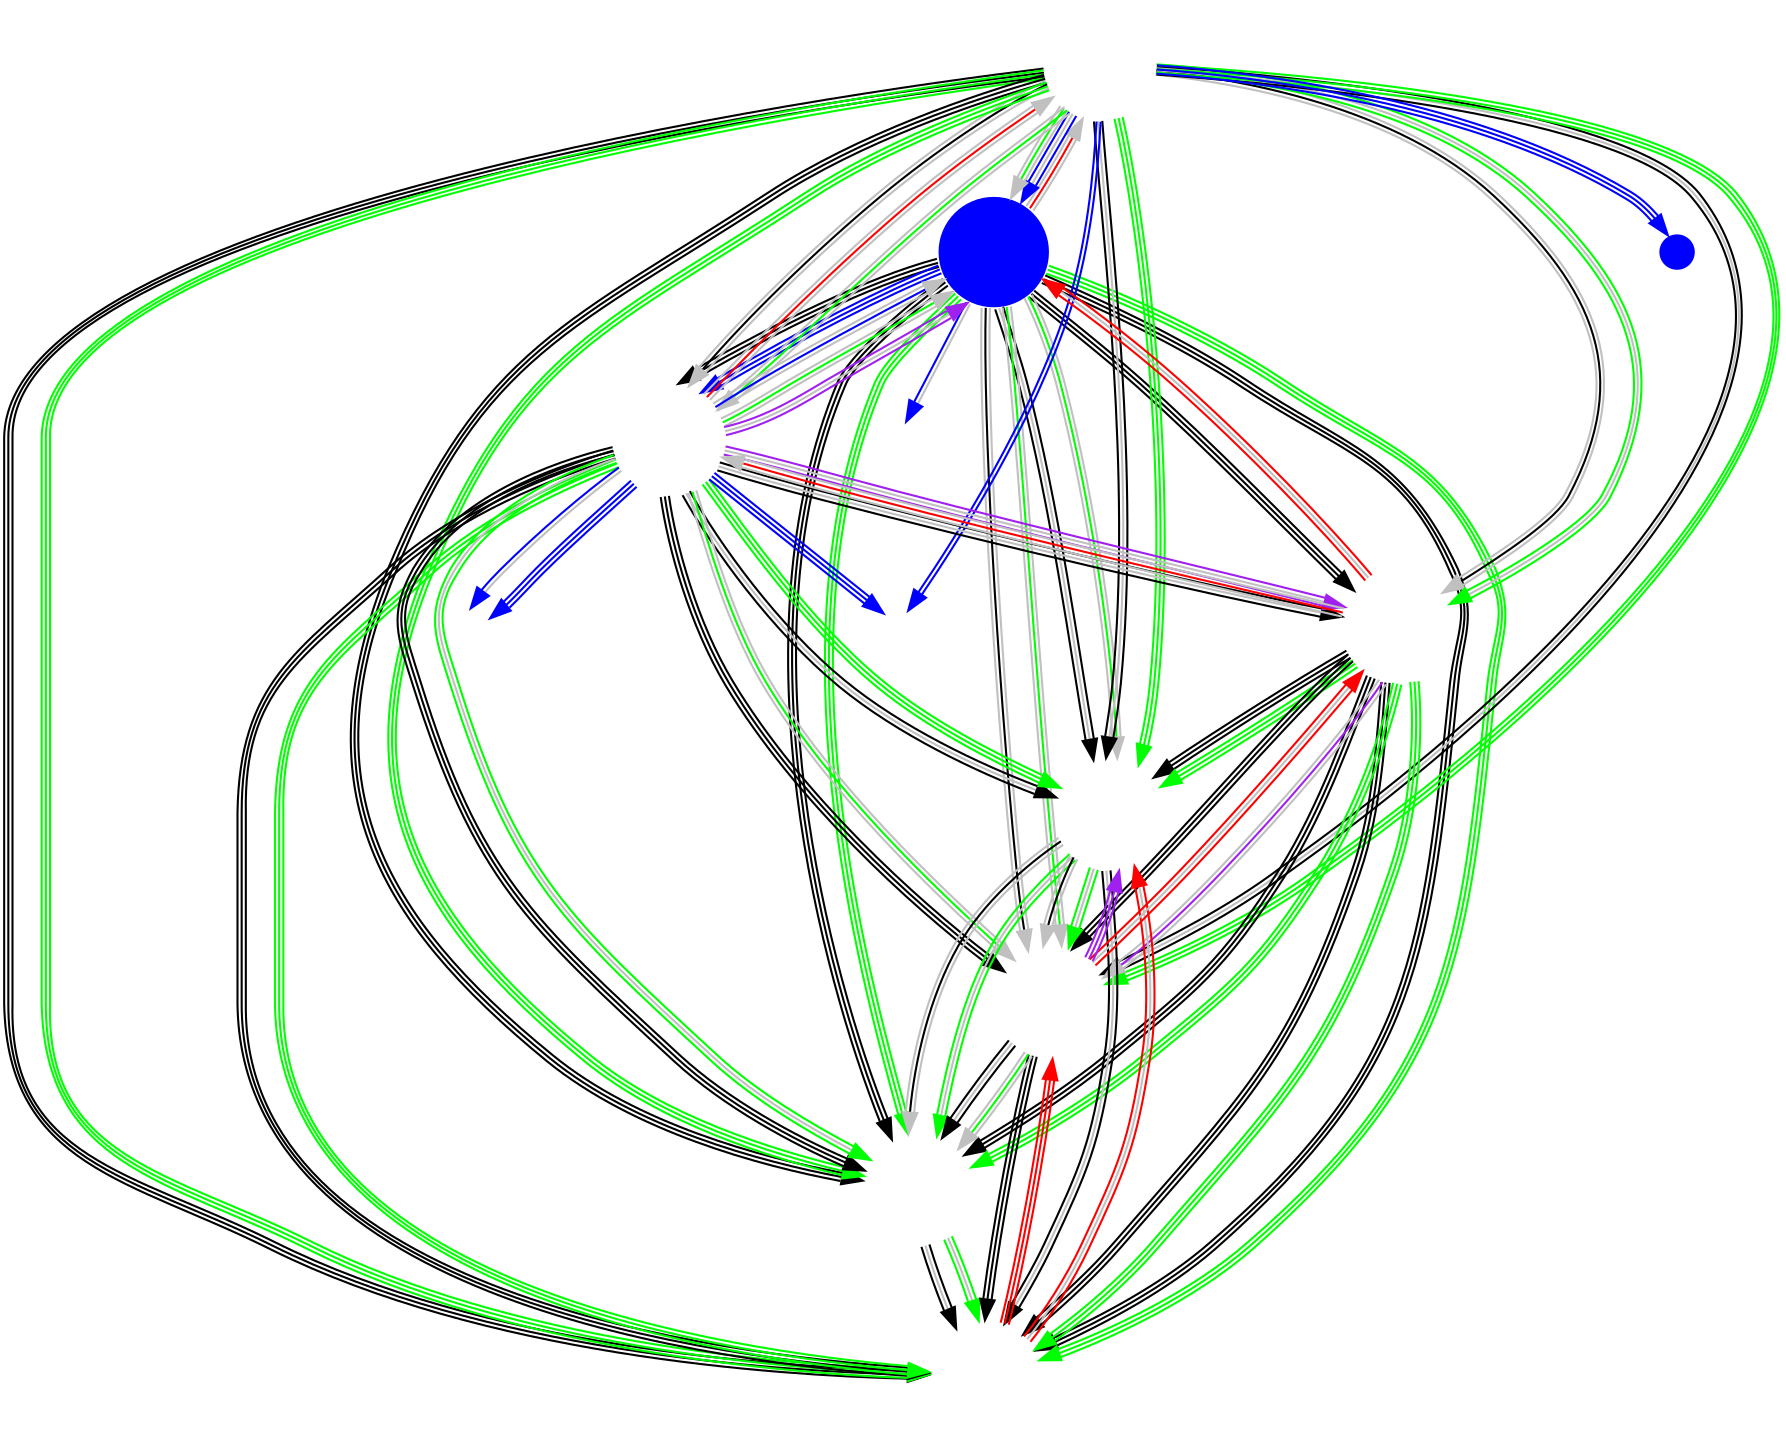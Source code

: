 digraph EU {
	node [shape=circle fixedsize=true width=.75 label="" color="white"];
	imagepath="logos/";
	TL	[image="liquid.png" style="filled" fillcolor="blue"];
	FNC	[image="fnatic.png"];
	DIG	[image="dignitas.png"];
	EXP	[image="expert.png"];
	PD	[image="playing-ducks.png"];
	BEG	[image="begenius.png"];
	SNG	[image="team-synergy.png"];
	TRC	[image="tricked.png"];

	/* Week 1 */
	TL	->	DIG		[ color="black:black:black" ]
	EXP	->	PD		[ color="black:black:black" ]
	SNG	->	BEG		[ color="black:gray:black" ]
	FNC	->	TRC		[ color="black:gray:black" ]
	EXP	->	TRC		[ color="black:black:black" ]
	TL	->	FNC		[ /*color="gray:black:gray"*/ color="gray:red:gray" constraint=false ]

	/* Week 2 */
	DIG	->	SNG		[ color="black:black:black" ]
	PD	->	BEG		[ color="black:gray:black" ]
	DIG	->	TRC		[ color="black:black:black" ]
	TL	->	PD		[ color="black:gray:black" ]
	FNC	->	SNG		[ color="black:black:black" ]
	EXP	->	BEG		[ color="black:black:black" ]

	/* Week 3 */
	PD	->	TRC		[ color="gray:black:gray" ]
	FNC	->	BEG		[ color="black:black:black" ]
	TL	->	SNG		[ color="black:black:black" ]
	DIG	->	EXP		[ color="black:gray:black" ]
	FNC	->	EXP		[ color="gray:black:gray" ]
	TRC	->	SNG		[ color="black:gray:black" ]

	/* Week 4 */
	DIG	->	PD		[ color="black:gray:black" ]
	TL	->	BEG		[ color="black:black:black" ]
	TRC	->	BEG		[ color="black:black:black" ]
	TL	->	EXP		[ color="black:black:black" ]
	FNC	->	DIG		[ color="gray:black:gray" ]
	PD	->	SNG		[ color="gray:black:gray" ]

	/* Week 5 */
	FNC	->	PD		[ color="black:gray:black" ]
	TL	->	TRC		[ color="gray:black:gray" ]
	DIG	->	BEG		[ color="black:black:black" ]
	EXP	->	SNG		[ color="black:black:black" ]



	/*** Western Clash ***/
	node [ width="0.25" ]
	T8	[image="team-8.png"];
	TS	[image="tempo-storm.png" style=filled fillcolor=blue];
	GFE	[image="gale-force-esports.png"];
	NOM	[image="nomia.png"]
//	INF	[image="infamous.png"]

	/* Upper Bracket: Round 1 */
	TL	->	NOM	[ color="blue:gray" ]
	DIG	->	T8	[ color="blue:gray" ]
//	TS	->	INF	[ color="blue:blue" ]
	FNC	->	GFE	[ color="blue:blue" ]

	/* Lower Bracket: Round 1 */
//	T8	->	NOM	[ color="blue:gray" ]
//	GFE	->	INF	[ color="blue:blue" ]
	
	/* Upper Bracket: Round 2 */
	TL	->	DIG	[ color="blue:blue:blue" ]
	FNC	->	TS	[ color="blue:blue:blue" ]

	/* Lower Bracket: Round 2 */
//	T8	->	TS	[ color="gray:blue:gray" ]
	DIG	->	GFE	[ color="blue:blue:blue" ]

	/* Upper Bracket: Round 3 */
	FNC	->	TL	[ color="blue:gray:blue" ]

	/* Lower Bracket: Round 3 */
	DIG	->	T8	[ color="blue:blue:blue" ]

	/* Upper Bracket: Round 4 */
	DIG	->	FNC	[ /*color="gray:blue:gray"*/ color="gray:red:gray" constraint=false ]

	/* Lower Bracket: Round 4 */
	DIG	->	TL	[ color="gray:blue:gray" ]


	/* Week 6 */
	FNC	->	EXP	[ color="green:gray:green" ]
	TL	->	TRC	[ color="gray:green:gray" ]
	SNG	->	BEG	[ color="green:gray:green" ]
	DIG	->	PD	[ color="green:green:green" ]
	TL	->	PD	[ color="gray:green:gray" ]
	EXP	->	DIG	[ /*color="gray:green:gray"*/ color="gray:red:gray" constraint=false ]

	/* Week 7 */
	FNC	->	BEG	[ color="green:green:green" ]
	TRC	->	SNG	[ color="gray:green:gray" ]
	FNC	->	PD	[ color="green:green:green" ]
	TRC	->	EXP	[ /*color="green:gray:green"*/ color="red:gray:red" constraint=false ]
	DIG	->	BEG	[ color="green:green:green" ]
	TL	->	SNG	[ color="green:green:green" ]

	/* Week 8 */
	PD	->	TRC	[ color="green:gray:green" ]
	DIG	->	SNG	[ color="green:gray:green" ]
	EXP	->	BEG	[ color="green:green:green" ]
	FNC	->	TL	[ color="gray:green:gray" ]
	DIG	->	TL	[ color="gray:green:gray" ]
	BEG	->	PD	[ /*color="green:gray:green"*/ color="red:gray:red" constraint=false ]

	/* Week 9 */
	FNC	->	TRC	[ color="green:green:green" ]
	EXP	->	SNG	[ color="green:green:green" ]
	PD	->	SNG	[ color="green:gray:green" ]
	EXP	->	TL	[ /*color="green:gray:green"*/ color="red:gray:red" constraint=false ]
	FNC	->	DIG	[ color="gray:green:gray" ]
	BEG	->	TRC	[ /*color="green:green:green"*/ color="red:red:red" constraint=false ]

	/* Week 10 */
	FNC	->	SNG	[ color="green:green:green" ]
	TL	->	BEG	[ color="green:green:green" ]
	DIG	->	TRC	[ color="gray:green:gray" ]
	EXP	->	PD	[ color="green:green:green" ]

	/* Playoffs */
	TRC	->	PD	[ color="purple:purple:purple" ]
	EXP	->	TRC	[ color="gray:purple:gray" ]
	DIG	->	EXP	[ color="purple:gray:purple" ]
	DIG	->	TL	[ color="purple:gray:purple" ]

	edge [ color="gray" dir="none" constraint="false" style="dashed"]

}
